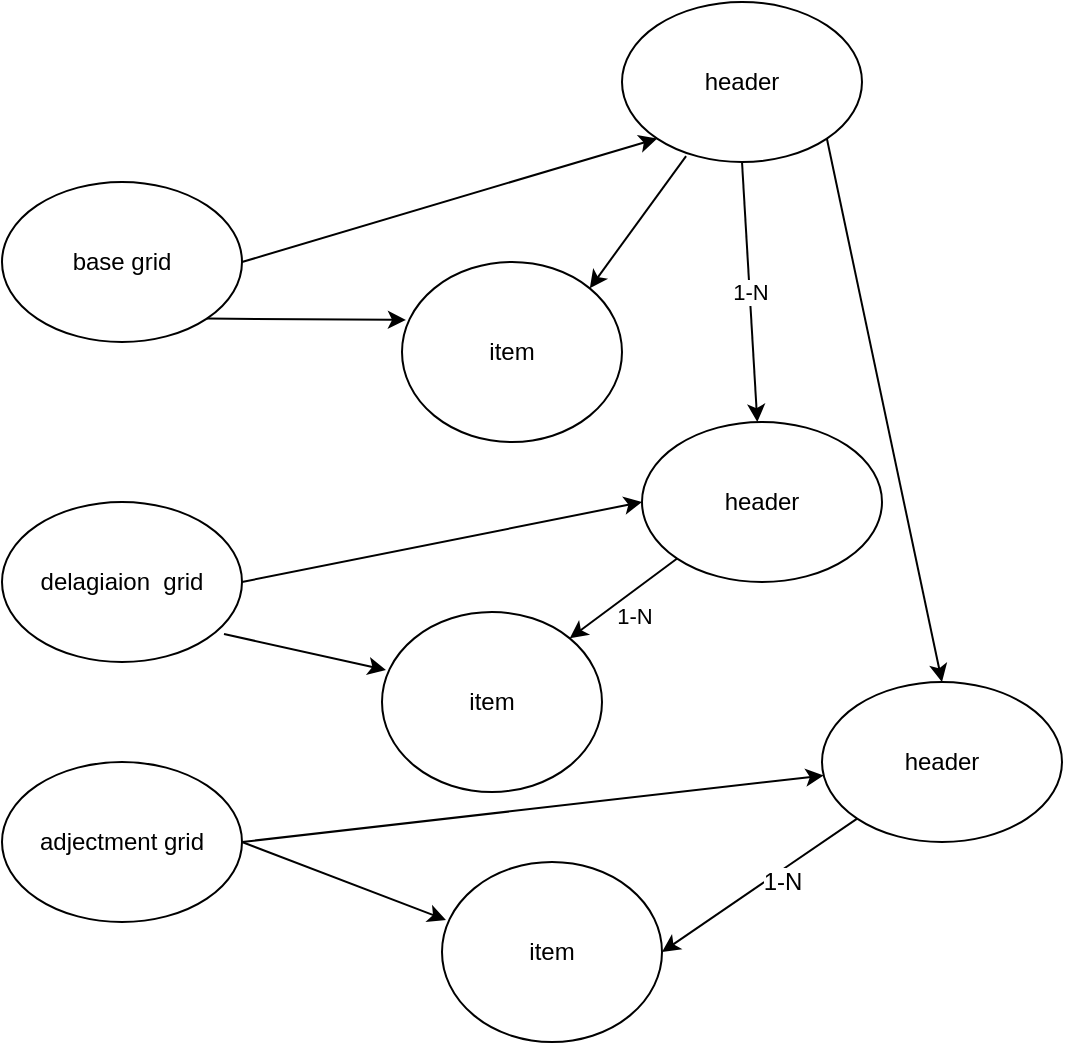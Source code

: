 <mxfile version="12.2.0" type="github" pages="1">
  <diagram id="T5MHCXTCQfMZgcrtsp8h" name="Page-1">
    <mxGraphModel dx="1422" dy="794" grid="1" gridSize="10" guides="1" tooltips="1" connect="1" arrows="1" fold="1" page="1" pageScale="1" pageWidth="850" pageHeight="1100" math="0" shadow="0">
      <root>
        <mxCell id="0"/>
        <mxCell id="1" parent="0"/>
        <mxCell id="VJsiWCLrTI7AkrHofhCP-1" value="base grid" style="ellipse;whiteSpace=wrap;html=1;" vertex="1" parent="1">
          <mxGeometry y="290" width="120" height="80" as="geometry"/>
        </mxCell>
        <mxCell id="VJsiWCLrTI7AkrHofhCP-2" value="header" style="ellipse;whiteSpace=wrap;html=1;" vertex="1" parent="1">
          <mxGeometry x="310" y="200" width="120" height="80" as="geometry"/>
        </mxCell>
        <mxCell id="VJsiWCLrTI7AkrHofhCP-3" value="item" style="ellipse;whiteSpace=wrap;html=1;" vertex="1" parent="1">
          <mxGeometry x="200" y="330" width="110" height="90" as="geometry"/>
        </mxCell>
        <mxCell id="VJsiWCLrTI7AkrHofhCP-5" value="" style="endArrow=classic;html=1;entryX=0;entryY=1;entryDx=0;entryDy=0;exitX=1;exitY=0.5;exitDx=0;exitDy=0;" edge="1" parent="1" source="VJsiWCLrTI7AkrHofhCP-1" target="VJsiWCLrTI7AkrHofhCP-2">
          <mxGeometry width="50" height="50" relative="1" as="geometry">
            <mxPoint x="-10" y="490" as="sourcePoint"/>
            <mxPoint x="40" y="440" as="targetPoint"/>
          </mxGeometry>
        </mxCell>
        <mxCell id="VJsiWCLrTI7AkrHofhCP-6" value="" style="endArrow=classic;html=1;entryX=0.018;entryY=0.322;entryDx=0;entryDy=0;entryPerimeter=0;exitX=1;exitY=1;exitDx=0;exitDy=0;" edge="1" parent="1" source="VJsiWCLrTI7AkrHofhCP-1" target="VJsiWCLrTI7AkrHofhCP-3">
          <mxGeometry width="50" height="50" relative="1" as="geometry">
            <mxPoint x="-10" y="490" as="sourcePoint"/>
            <mxPoint x="40" y="440" as="targetPoint"/>
          </mxGeometry>
        </mxCell>
        <mxCell id="VJsiWCLrTI7AkrHofhCP-7" value="delagiaion&amp;nbsp; grid" style="ellipse;whiteSpace=wrap;html=1;" vertex="1" parent="1">
          <mxGeometry y="450" width="120" height="80" as="geometry"/>
        </mxCell>
        <mxCell id="VJsiWCLrTI7AkrHofhCP-9" value="header" style="ellipse;whiteSpace=wrap;html=1;" vertex="1" parent="1">
          <mxGeometry x="320" y="410" width="120" height="80" as="geometry"/>
        </mxCell>
        <mxCell id="VJsiWCLrTI7AkrHofhCP-10" value="item" style="ellipse;whiteSpace=wrap;html=1;" vertex="1" parent="1">
          <mxGeometry x="190" y="505" width="110" height="90" as="geometry"/>
        </mxCell>
        <mxCell id="VJsiWCLrTI7AkrHofhCP-11" value="" style="endArrow=classic;html=1;entryX=0;entryY=0.5;entryDx=0;entryDy=0;exitX=1;exitY=0.5;exitDx=0;exitDy=0;" edge="1" parent="1" source="VJsiWCLrTI7AkrHofhCP-7" target="VJsiWCLrTI7AkrHofhCP-9">
          <mxGeometry width="50" height="50" relative="1" as="geometry">
            <mxPoint x="-52.5" y="780" as="sourcePoint"/>
            <mxPoint x="-2.5" y="730" as="targetPoint"/>
          </mxGeometry>
        </mxCell>
        <mxCell id="VJsiWCLrTI7AkrHofhCP-12" value="" style="endArrow=classic;html=1;entryX=0.018;entryY=0.322;entryDx=0;entryDy=0;entryPerimeter=0;exitX=0.925;exitY=0.825;exitDx=0;exitDy=0;exitPerimeter=0;" edge="1" parent="1" source="VJsiWCLrTI7AkrHofhCP-7" target="VJsiWCLrTI7AkrHofhCP-10">
          <mxGeometry width="50" height="50" relative="1" as="geometry">
            <mxPoint x="-52.5" y="780" as="sourcePoint"/>
            <mxPoint x="-2.5" y="730" as="targetPoint"/>
          </mxGeometry>
        </mxCell>
        <mxCell id="VJsiWCLrTI7AkrHofhCP-13" value="adjectment grid" style="ellipse;whiteSpace=wrap;html=1;" vertex="1" parent="1">
          <mxGeometry y="580" width="120" height="80" as="geometry"/>
        </mxCell>
        <mxCell id="VJsiWCLrTI7AkrHofhCP-15" value="header" style="ellipse;whiteSpace=wrap;html=1;" vertex="1" parent="1">
          <mxGeometry x="410" y="540" width="120" height="80" as="geometry"/>
        </mxCell>
        <mxCell id="VJsiWCLrTI7AkrHofhCP-16" value="item" style="ellipse;whiteSpace=wrap;html=1;" vertex="1" parent="1">
          <mxGeometry x="220" y="630" width="110" height="90" as="geometry"/>
        </mxCell>
        <mxCell id="VJsiWCLrTI7AkrHofhCP-17" value="" style="endArrow=classic;html=1;exitX=1;exitY=0.5;exitDx=0;exitDy=0;" edge="1" parent="1" source="VJsiWCLrTI7AkrHofhCP-13" target="VJsiWCLrTI7AkrHofhCP-15">
          <mxGeometry width="50" height="50" relative="1" as="geometry">
            <mxPoint x="-60" y="1070" as="sourcePoint"/>
            <mxPoint x="-10" y="1020" as="targetPoint"/>
          </mxGeometry>
        </mxCell>
        <mxCell id="VJsiWCLrTI7AkrHofhCP-18" value="" style="endArrow=classic;html=1;entryX=0.018;entryY=0.322;entryDx=0;entryDy=0;entryPerimeter=0;exitX=1;exitY=0.5;exitDx=0;exitDy=0;" edge="1" parent="1" source="VJsiWCLrTI7AkrHofhCP-13" target="VJsiWCLrTI7AkrHofhCP-16">
          <mxGeometry width="50" height="50" relative="1" as="geometry">
            <mxPoint x="-60" y="1070" as="sourcePoint"/>
            <mxPoint x="-10" y="1020" as="targetPoint"/>
          </mxGeometry>
        </mxCell>
        <mxCell id="VJsiWCLrTI7AkrHofhCP-19" value="1-N" style="endArrow=classic;html=1;exitX=0.5;exitY=1;exitDx=0;exitDy=0;" edge="1" parent="1" source="VJsiWCLrTI7AkrHofhCP-2" target="VJsiWCLrTI7AkrHofhCP-9">
          <mxGeometry width="50" height="50" relative="1" as="geometry">
            <mxPoint x="380" y="290" as="sourcePoint"/>
            <mxPoint x="575" y="190" as="targetPoint"/>
          </mxGeometry>
        </mxCell>
        <mxCell id="VJsiWCLrTI7AkrHofhCP-20" value="" style="endArrow=classic;html=1;exitX=1;exitY=1;exitDx=0;exitDy=0;entryX=0.5;entryY=0;entryDx=0;entryDy=0;" edge="1" parent="1" source="VJsiWCLrTI7AkrHofhCP-2" target="VJsiWCLrTI7AkrHofhCP-15">
          <mxGeometry width="50" height="50" relative="1" as="geometry">
            <mxPoint x="610" y="265" as="sourcePoint"/>
            <mxPoint x="660" y="215" as="targetPoint"/>
          </mxGeometry>
        </mxCell>
        <mxCell id="VJsiWCLrTI7AkrHofhCP-21" value="" style="endArrow=classic;html=1;exitX=0.267;exitY=0.963;exitDx=0;exitDy=0;exitPerimeter=0;entryX=1;entryY=0;entryDx=0;entryDy=0;" edge="1" parent="1" source="VJsiWCLrTI7AkrHofhCP-2" target="VJsiWCLrTI7AkrHofhCP-3">
          <mxGeometry width="50" height="50" relative="1" as="geometry">
            <mxPoint x="-10" y="890" as="sourcePoint"/>
            <mxPoint x="320" y="400" as="targetPoint"/>
          </mxGeometry>
        </mxCell>
        <mxCell id="VJsiWCLrTI7AkrHofhCP-22" value="1-N" style="endArrow=classic;html=1;exitX=0;exitY=1;exitDx=0;exitDy=0;entryX=1;entryY=0;entryDx=0;entryDy=0;" edge="1" parent="1" source="VJsiWCLrTI7AkrHofhCP-9" target="VJsiWCLrTI7AkrHofhCP-10">
          <mxGeometry x="0.013" y="10" width="50" height="50" relative="1" as="geometry">
            <mxPoint x="130" y="500" as="sourcePoint"/>
            <mxPoint x="279" y="560" as="targetPoint"/>
            <mxPoint as="offset"/>
          </mxGeometry>
        </mxCell>
        <mxCell id="VJsiWCLrTI7AkrHofhCP-23" value="" style="endArrow=classic;html=1;entryX=1;entryY=0.5;entryDx=0;entryDy=0;exitX=0;exitY=1;exitDx=0;exitDy=0;" edge="1" parent="1" source="VJsiWCLrTI7AkrHofhCP-15" target="VJsiWCLrTI7AkrHofhCP-16">
          <mxGeometry width="50" height="50" relative="1" as="geometry">
            <mxPoint x="490" y="700" as="sourcePoint"/>
            <mxPoint x="40" y="840" as="targetPoint"/>
          </mxGeometry>
        </mxCell>
        <mxCell id="VJsiWCLrTI7AkrHofhCP-24" value="1-N" style="text;html=1;resizable=0;points=[];align=center;verticalAlign=middle;labelBackgroundColor=#ffffff;" vertex="1" connectable="0" parent="VJsiWCLrTI7AkrHofhCP-23">
          <mxGeometry x="-0.78" y="4" relative="1" as="geometry">
            <mxPoint x="-29" y="21" as="offset"/>
          </mxGeometry>
        </mxCell>
      </root>
    </mxGraphModel>
  </diagram>
</mxfile>
